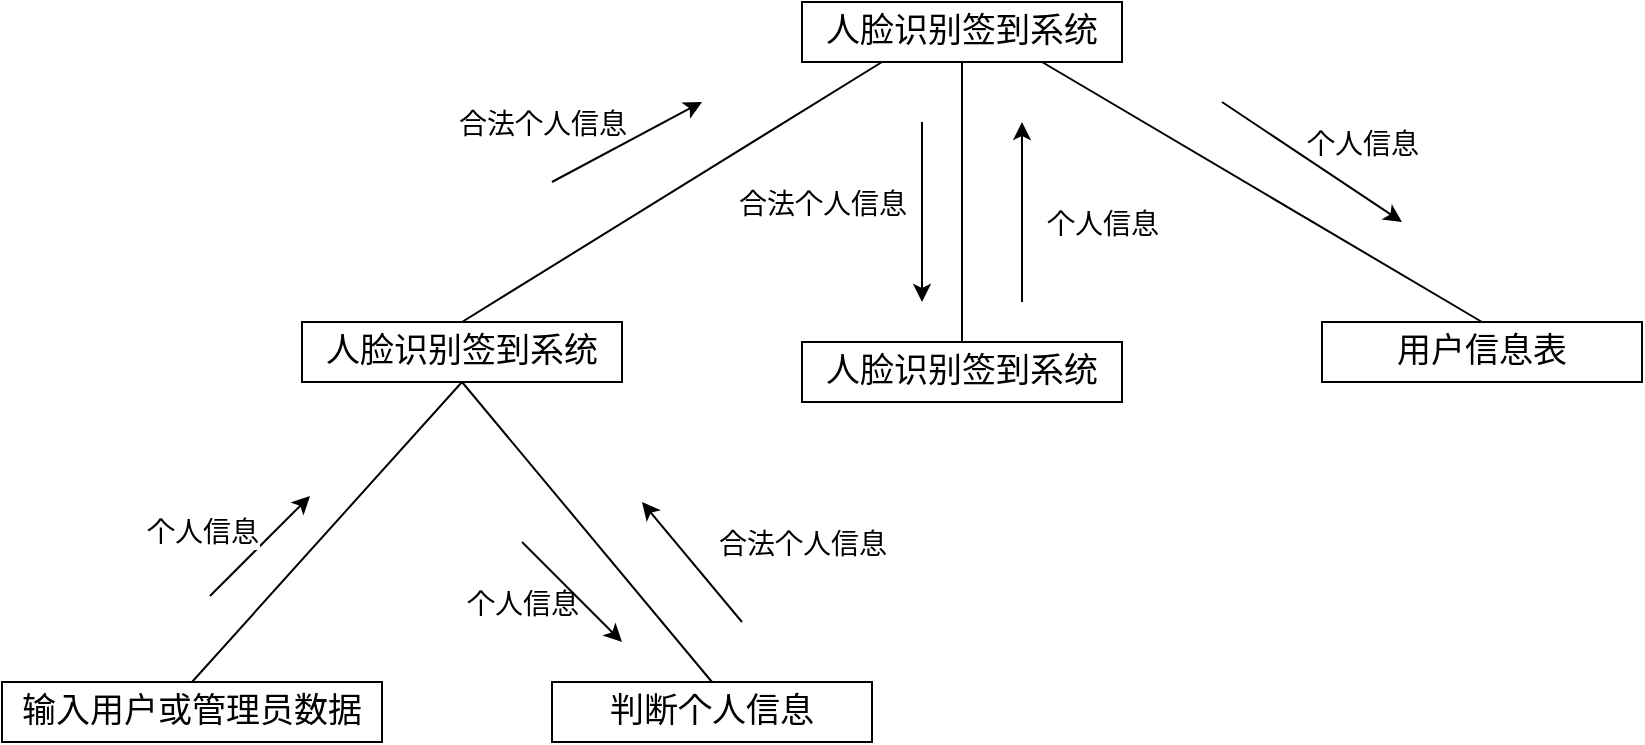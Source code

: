 <mxfile version="24.1.0" type="device">
  <diagram name="第 1 页" id="__eRDvS00nwkI7ETc4ea">
    <mxGraphModel dx="1544" dy="2076" grid="1" gridSize="10" guides="1" tooltips="1" connect="1" arrows="1" fold="1" page="0" pageScale="1" pageWidth="827" pageHeight="1169" math="0" shadow="0">
      <root>
        <mxCell id="0" />
        <mxCell id="1" parent="0" />
        <mxCell id="xpnwuXKH4LzUBOAipII5-7" style="edgeStyle=none;rounded=0;orthogonalLoop=1;jettySize=auto;html=1;exitX=0.25;exitY=1;exitDx=0;exitDy=0;entryX=0.5;entryY=0;entryDx=0;entryDy=0;strokeColor=default;align=center;verticalAlign=middle;fontFamily=Helvetica;fontSize=11;fontColor=default;labelBackgroundColor=default;endArrow=none;endFill=0;" edge="1" parent="1" source="xpnwuXKH4LzUBOAipII5-1" target="xpnwuXKH4LzUBOAipII5-2">
          <mxGeometry relative="1" as="geometry" />
        </mxCell>
        <mxCell id="xpnwuXKH4LzUBOAipII5-1" value="&lt;font style=&quot;font-size: 17px;&quot;&gt;人脸识别签到系统&lt;/font&gt;" style="rounded=0;whiteSpace=wrap;html=1;fontFamily=Helvetica;fontSize=11;fontColor=default;labelBackgroundColor=default;" vertex="1" parent="1">
          <mxGeometry x="-30" y="-920" width="160" height="30" as="geometry" />
        </mxCell>
        <mxCell id="xpnwuXKH4LzUBOAipII5-2" value="&lt;font style=&quot;font-size: 17px;&quot;&gt;人脸识别签到系统&lt;/font&gt;" style="rounded=0;whiteSpace=wrap;html=1;fontFamily=Helvetica;fontSize=11;fontColor=default;labelBackgroundColor=default;" vertex="1" parent="1">
          <mxGeometry x="-280" y="-760" width="160" height="30" as="geometry" />
        </mxCell>
        <mxCell id="xpnwuXKH4LzUBOAipII5-8" value="" style="edgeStyle=none;rounded=0;orthogonalLoop=1;jettySize=auto;html=1;strokeColor=default;align=center;verticalAlign=middle;fontFamily=Helvetica;fontSize=11;fontColor=default;labelBackgroundColor=default;endArrow=none;endFill=0;" edge="1" parent="1" source="xpnwuXKH4LzUBOAipII5-3" target="xpnwuXKH4LzUBOAipII5-1">
          <mxGeometry relative="1" as="geometry" />
        </mxCell>
        <mxCell id="xpnwuXKH4LzUBOAipII5-3" value="&lt;font style=&quot;font-size: 17px;&quot;&gt;人脸识别签到系统&lt;/font&gt;" style="rounded=0;whiteSpace=wrap;html=1;fontFamily=Helvetica;fontSize=11;fontColor=default;labelBackgroundColor=default;" vertex="1" parent="1">
          <mxGeometry x="-30" y="-750" width="160" height="30" as="geometry" />
        </mxCell>
        <mxCell id="xpnwuXKH4LzUBOAipII5-9" style="edgeStyle=none;rounded=0;orthogonalLoop=1;jettySize=auto;html=1;exitX=0.5;exitY=0;exitDx=0;exitDy=0;entryX=0.75;entryY=1;entryDx=0;entryDy=0;strokeColor=default;align=center;verticalAlign=middle;fontFamily=Helvetica;fontSize=11;fontColor=default;labelBackgroundColor=default;endArrow=none;endFill=0;" edge="1" parent="1" source="xpnwuXKH4LzUBOAipII5-4" target="xpnwuXKH4LzUBOAipII5-1">
          <mxGeometry relative="1" as="geometry" />
        </mxCell>
        <mxCell id="xpnwuXKH4LzUBOAipII5-4" value="&lt;span style=&quot;font-size: 17px;&quot;&gt;用户信息表&lt;/span&gt;" style="rounded=0;whiteSpace=wrap;html=1;fontFamily=Helvetica;fontSize=11;fontColor=default;labelBackgroundColor=default;" vertex="1" parent="1">
          <mxGeometry x="230" y="-760" width="160" height="30" as="geometry" />
        </mxCell>
        <mxCell id="xpnwuXKH4LzUBOAipII5-11" style="edgeStyle=none;rounded=0;orthogonalLoop=1;jettySize=auto;html=1;exitX=0.5;exitY=0;exitDx=0;exitDy=0;entryX=0.5;entryY=1;entryDx=0;entryDy=0;strokeColor=default;align=center;verticalAlign=middle;fontFamily=Helvetica;fontSize=11;fontColor=default;labelBackgroundColor=default;endArrow=none;endFill=0;" edge="1" parent="1" source="xpnwuXKH4LzUBOAipII5-5" target="xpnwuXKH4LzUBOAipII5-2">
          <mxGeometry relative="1" as="geometry" />
        </mxCell>
        <mxCell id="xpnwuXKH4LzUBOAipII5-5" value="&lt;span style=&quot;font-size: 17px;&quot;&gt;输入用户或管理员数据&lt;/span&gt;" style="rounded=0;whiteSpace=wrap;html=1;fontFamily=Helvetica;fontSize=11;fontColor=default;labelBackgroundColor=default;" vertex="1" parent="1">
          <mxGeometry x="-430" y="-580" width="190" height="30" as="geometry" />
        </mxCell>
        <mxCell id="xpnwuXKH4LzUBOAipII5-13" style="edgeStyle=none;rounded=0;orthogonalLoop=1;jettySize=auto;html=1;exitX=0.5;exitY=0;exitDx=0;exitDy=0;entryX=0.5;entryY=1;entryDx=0;entryDy=0;strokeColor=default;align=center;verticalAlign=middle;fontFamily=Helvetica;fontSize=11;fontColor=default;labelBackgroundColor=default;endArrow=none;endFill=0;" edge="1" parent="1" source="xpnwuXKH4LzUBOAipII5-6" target="xpnwuXKH4LzUBOAipII5-2">
          <mxGeometry relative="1" as="geometry" />
        </mxCell>
        <mxCell id="xpnwuXKH4LzUBOAipII5-6" value="&lt;span style=&quot;font-size: 17px;&quot;&gt;判断个人信息&lt;/span&gt;" style="rounded=0;whiteSpace=wrap;html=1;fontFamily=Helvetica;fontSize=11;fontColor=default;labelBackgroundColor=default;" vertex="1" parent="1">
          <mxGeometry x="-155" y="-580" width="160" height="30" as="geometry" />
        </mxCell>
        <mxCell id="xpnwuXKH4LzUBOAipII5-14" value="" style="endArrow=classic;html=1;rounded=0;strokeColor=default;align=center;verticalAlign=middle;fontFamily=Helvetica;fontSize=11;fontColor=default;labelBackgroundColor=default;" edge="1" parent="1">
          <mxGeometry width="50" height="50" relative="1" as="geometry">
            <mxPoint x="-326" y="-623" as="sourcePoint" />
            <mxPoint x="-276" y="-673" as="targetPoint" />
          </mxGeometry>
        </mxCell>
        <mxCell id="xpnwuXKH4LzUBOAipII5-21" value="&lt;font style=&quot;font-size: 14px;&quot;&gt;个人信息&lt;/font&gt;" style="edgeLabel;html=1;align=center;verticalAlign=middle;resizable=0;points=[];fontFamily=Helvetica;fontSize=11;fontColor=default;labelBackgroundColor=default;" vertex="1" connectable="0" parent="xpnwuXKH4LzUBOAipII5-14">
          <mxGeometry x="0.117" y="6" relative="1" as="geometry">
            <mxPoint x="-28" as="offset" />
          </mxGeometry>
        </mxCell>
        <mxCell id="xpnwuXKH4LzUBOAipII5-22" value="&lt;font style=&quot;font-size: 14px;&quot;&gt;个人信息&lt;/font&gt;" style="edgeLabel;html=1;align=center;verticalAlign=middle;resizable=0;points=[];fontFamily=Helvetica;fontSize=11;fontColor=default;labelBackgroundColor=default;" vertex="1" connectable="0" parent="xpnwuXKH4LzUBOAipII5-14">
          <mxGeometry x="0.117" y="6" relative="1" as="geometry">
            <mxPoint x="132" y="36" as="offset" />
          </mxGeometry>
        </mxCell>
        <mxCell id="xpnwuXKH4LzUBOAipII5-23" value="&lt;font style=&quot;font-size: 14px;&quot;&gt;合法个人信息&lt;/font&gt;" style="edgeLabel;html=1;align=center;verticalAlign=middle;resizable=0;points=[];fontFamily=Helvetica;fontSize=11;fontColor=default;labelBackgroundColor=default;" vertex="1" connectable="0" parent="xpnwuXKH4LzUBOAipII5-14">
          <mxGeometry x="0.117" y="6" relative="1" as="geometry">
            <mxPoint x="272" y="6" as="offset" />
          </mxGeometry>
        </mxCell>
        <mxCell id="xpnwuXKH4LzUBOAipII5-26" value="&lt;font style=&quot;font-size: 14px;&quot;&gt;合法个人信息&lt;/font&gt;" style="edgeLabel;html=1;align=center;verticalAlign=middle;resizable=0;points=[];fontFamily=Helvetica;fontSize=11;fontColor=default;labelBackgroundColor=default;" vertex="1" connectable="0" parent="xpnwuXKH4LzUBOAipII5-14">
          <mxGeometry x="0.117" y="6" relative="1" as="geometry">
            <mxPoint x="142" y="-204" as="offset" />
          </mxGeometry>
        </mxCell>
        <mxCell id="xpnwuXKH4LzUBOAipII5-27" value="&lt;font style=&quot;font-size: 14px;&quot;&gt;个人信息&lt;/font&gt;" style="edgeLabel;html=1;align=center;verticalAlign=middle;resizable=0;points=[];fontFamily=Helvetica;fontSize=11;fontColor=default;labelBackgroundColor=default;" vertex="1" connectable="0" parent="xpnwuXKH4LzUBOAipII5-14">
          <mxGeometry x="0.117" y="6" relative="1" as="geometry">
            <mxPoint x="552" y="-194" as="offset" />
          </mxGeometry>
        </mxCell>
        <mxCell id="xpnwuXKH4LzUBOAipII5-28" value="&lt;font style=&quot;font-size: 14px;&quot;&gt;合法个人信息&lt;/font&gt;" style="edgeLabel;html=1;align=center;verticalAlign=middle;resizable=0;points=[];fontFamily=Helvetica;fontSize=11;fontColor=default;labelBackgroundColor=default;" vertex="1" connectable="0" parent="xpnwuXKH4LzUBOAipII5-14">
          <mxGeometry x="0.117" y="6" relative="1" as="geometry">
            <mxPoint x="282" y="-164" as="offset" />
          </mxGeometry>
        </mxCell>
        <mxCell id="xpnwuXKH4LzUBOAipII5-29" value="&lt;font style=&quot;font-size: 14px;&quot;&gt;个人信息&lt;/font&gt;" style="edgeLabel;html=1;align=center;verticalAlign=middle;resizable=0;points=[];fontFamily=Helvetica;fontSize=11;fontColor=default;labelBackgroundColor=default;" vertex="1" connectable="0" parent="xpnwuXKH4LzUBOAipII5-14">
          <mxGeometry x="0.117" y="6" relative="1" as="geometry">
            <mxPoint x="422" y="-154" as="offset" />
          </mxGeometry>
        </mxCell>
        <mxCell id="xpnwuXKH4LzUBOAipII5-15" value="" style="endArrow=classic;html=1;rounded=0;strokeColor=default;align=center;verticalAlign=middle;fontFamily=Helvetica;fontSize=11;fontColor=default;labelBackgroundColor=default;" edge="1" parent="1">
          <mxGeometry width="50" height="50" relative="1" as="geometry">
            <mxPoint x="-155" y="-830" as="sourcePoint" />
            <mxPoint x="-80" y="-870" as="targetPoint" />
          </mxGeometry>
        </mxCell>
        <mxCell id="xpnwuXKH4LzUBOAipII5-16" value="" style="endArrow=classic;html=1;rounded=0;strokeColor=default;align=center;verticalAlign=middle;fontFamily=Helvetica;fontSize=11;fontColor=default;labelBackgroundColor=default;" edge="1" parent="1">
          <mxGeometry width="50" height="50" relative="1" as="geometry">
            <mxPoint x="30" y="-860" as="sourcePoint" />
            <mxPoint x="30" y="-770" as="targetPoint" />
          </mxGeometry>
        </mxCell>
        <mxCell id="xpnwuXKH4LzUBOAipII5-17" value="" style="endArrow=classic;html=1;rounded=0;strokeColor=default;align=center;verticalAlign=middle;fontFamily=Helvetica;fontSize=11;fontColor=default;labelBackgroundColor=default;" edge="1" parent="1">
          <mxGeometry width="50" height="50" relative="1" as="geometry">
            <mxPoint x="80" y="-770" as="sourcePoint" />
            <mxPoint x="80" y="-860" as="targetPoint" />
          </mxGeometry>
        </mxCell>
        <mxCell id="xpnwuXKH4LzUBOAipII5-18" value="" style="endArrow=classic;html=1;rounded=0;strokeColor=default;align=center;verticalAlign=middle;fontFamily=Helvetica;fontSize=11;fontColor=default;labelBackgroundColor=default;" edge="1" parent="1">
          <mxGeometry width="50" height="50" relative="1" as="geometry">
            <mxPoint x="180" y="-870" as="sourcePoint" />
            <mxPoint x="270" y="-810" as="targetPoint" />
          </mxGeometry>
        </mxCell>
        <mxCell id="xpnwuXKH4LzUBOAipII5-19" value="" style="endArrow=classic;html=1;rounded=0;strokeColor=default;align=center;verticalAlign=middle;fontFamily=Helvetica;fontSize=11;fontColor=default;labelBackgroundColor=default;" edge="1" parent="1">
          <mxGeometry width="50" height="50" relative="1" as="geometry">
            <mxPoint x="-170" y="-650" as="sourcePoint" />
            <mxPoint x="-120" y="-600" as="targetPoint" />
          </mxGeometry>
        </mxCell>
        <mxCell id="xpnwuXKH4LzUBOAipII5-20" value="" style="endArrow=classic;html=1;rounded=0;strokeColor=default;align=center;verticalAlign=middle;fontFamily=Helvetica;fontSize=11;fontColor=default;labelBackgroundColor=default;" edge="1" parent="1">
          <mxGeometry width="50" height="50" relative="1" as="geometry">
            <mxPoint x="-60" y="-610" as="sourcePoint" />
            <mxPoint x="-110" y="-670" as="targetPoint" />
          </mxGeometry>
        </mxCell>
      </root>
    </mxGraphModel>
  </diagram>
</mxfile>
